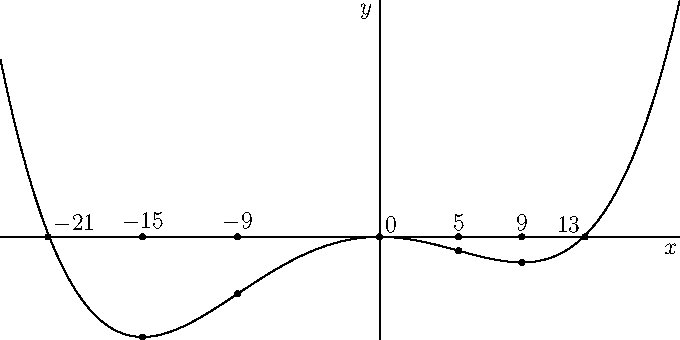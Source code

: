 size(12cm,6cm,IgnoreAspect);
import graph; 
xaxis("$x$");
yaxis("$y$");
real f(real x) {return (x^4+ 8x^3-270x^2+1);}
draw(graph(f,-24,19));
dot("$-21$",(-21,0),NE);
dot("$0$",(0,10),NE);
dot("$13$",(13,0),NW);
dot("$-9$",(-9,0),N);
dot("$5$",(5,0),N);
dot("$-15$",(-15,0),N);
dot("$9$",(9,0),N);
dot((-15,-37124));
dot((-9,-21131));
dot((5,-5115));
dot((9,-9476));


